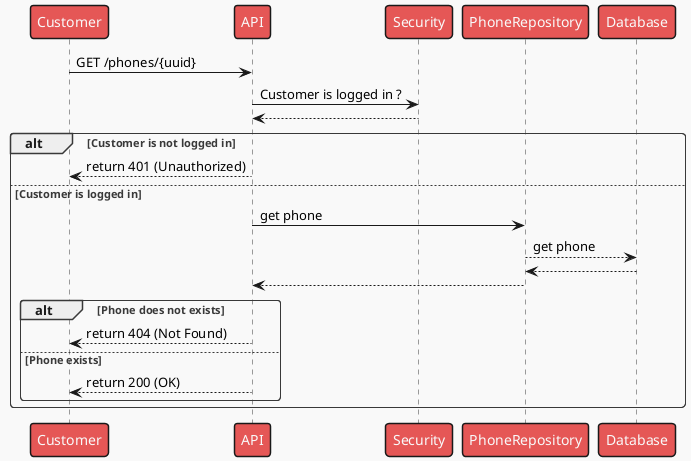 @startuml

!theme mars

Customer -> API : GET /phones/{uuid}

API -> Security : Customer is logged in ?
Security --> API
alt Customer is not logged in
    API --> Customer : return 401 (Unauthorized)
else Customer is logged in
    API -> PhoneRepository : get phone
    PhoneRepository --> Database : get phone
    Database --> PhoneRepository
    PhoneRepository --> API
    alt Phone does not exists
        API --> Customer : return 404 (Not Found)
    else Phone exists
        API --> Customer : return 200 (OK)
    end
end
@enduml